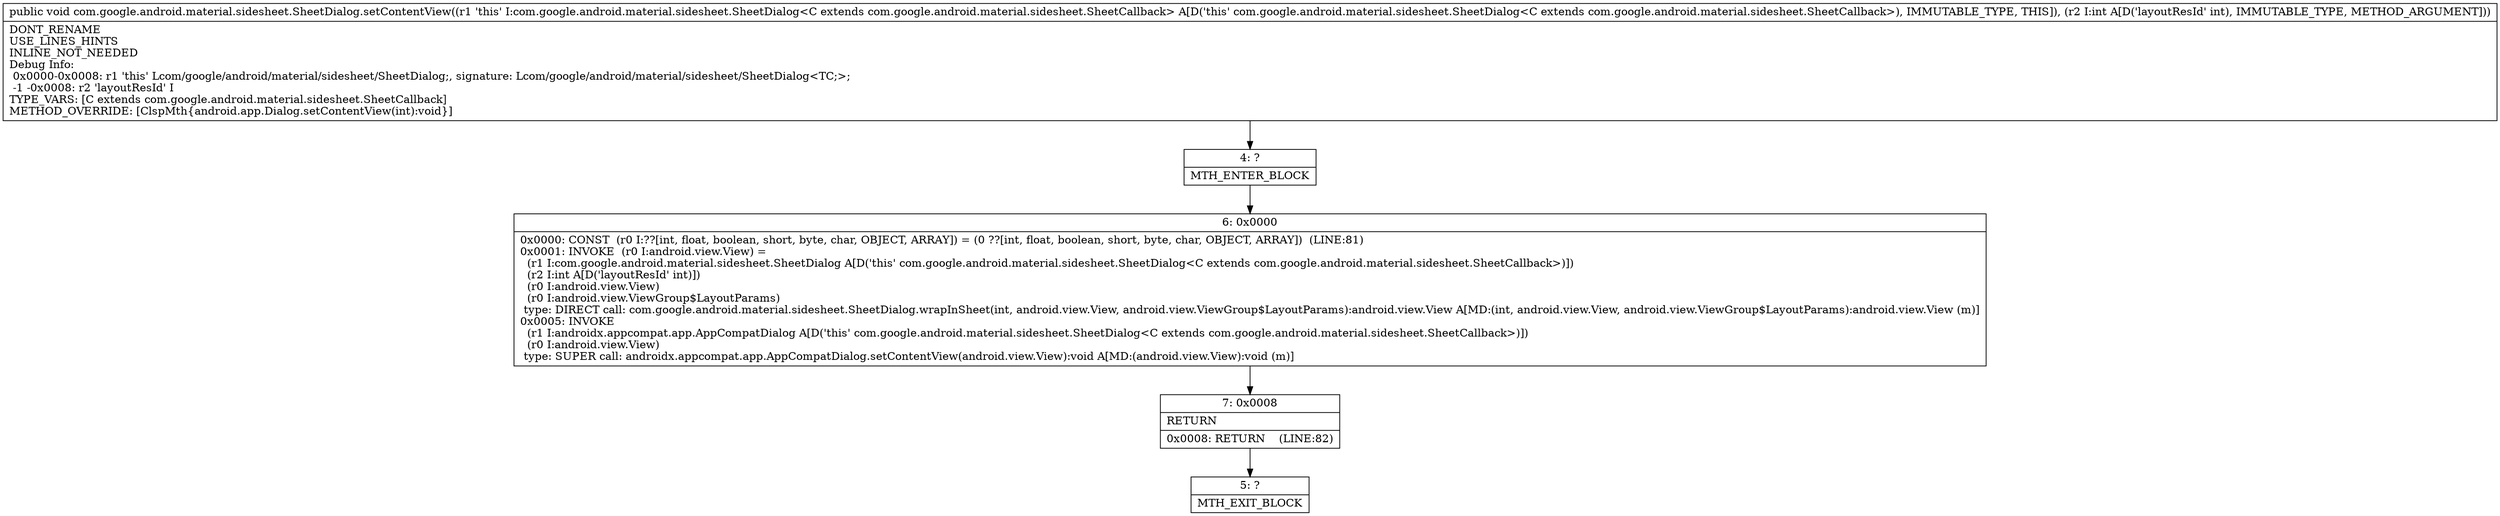 digraph "CFG forcom.google.android.material.sidesheet.SheetDialog.setContentView(I)V" {
Node_4 [shape=record,label="{4\:\ ?|MTH_ENTER_BLOCK\l}"];
Node_6 [shape=record,label="{6\:\ 0x0000|0x0000: CONST  (r0 I:??[int, float, boolean, short, byte, char, OBJECT, ARRAY]) = (0 ??[int, float, boolean, short, byte, char, OBJECT, ARRAY])  (LINE:81)\l0x0001: INVOKE  (r0 I:android.view.View) = \l  (r1 I:com.google.android.material.sidesheet.SheetDialog A[D('this' com.google.android.material.sidesheet.SheetDialog\<C extends com.google.android.material.sidesheet.SheetCallback\>)])\l  (r2 I:int A[D('layoutResId' int)])\l  (r0 I:android.view.View)\l  (r0 I:android.view.ViewGroup$LayoutParams)\l type: DIRECT call: com.google.android.material.sidesheet.SheetDialog.wrapInSheet(int, android.view.View, android.view.ViewGroup$LayoutParams):android.view.View A[MD:(int, android.view.View, android.view.ViewGroup$LayoutParams):android.view.View (m)]\l0x0005: INVOKE  \l  (r1 I:androidx.appcompat.app.AppCompatDialog A[D('this' com.google.android.material.sidesheet.SheetDialog\<C extends com.google.android.material.sidesheet.SheetCallback\>)])\l  (r0 I:android.view.View)\l type: SUPER call: androidx.appcompat.app.AppCompatDialog.setContentView(android.view.View):void A[MD:(android.view.View):void (m)]\l}"];
Node_7 [shape=record,label="{7\:\ 0x0008|RETURN\l|0x0008: RETURN    (LINE:82)\l}"];
Node_5 [shape=record,label="{5\:\ ?|MTH_EXIT_BLOCK\l}"];
MethodNode[shape=record,label="{public void com.google.android.material.sidesheet.SheetDialog.setContentView((r1 'this' I:com.google.android.material.sidesheet.SheetDialog\<C extends com.google.android.material.sidesheet.SheetCallback\> A[D('this' com.google.android.material.sidesheet.SheetDialog\<C extends com.google.android.material.sidesheet.SheetCallback\>), IMMUTABLE_TYPE, THIS]), (r2 I:int A[D('layoutResId' int), IMMUTABLE_TYPE, METHOD_ARGUMENT]))  | DONT_RENAME\lUSE_LINES_HINTS\lINLINE_NOT_NEEDED\lDebug Info:\l  0x0000\-0x0008: r1 'this' Lcom\/google\/android\/material\/sidesheet\/SheetDialog;, signature: Lcom\/google\/android\/material\/sidesheet\/SheetDialog\<TC;\>;\l  \-1 \-0x0008: r2 'layoutResId' I\lTYPE_VARS: [C extends com.google.android.material.sidesheet.SheetCallback]\lMETHOD_OVERRIDE: [ClspMth\{android.app.Dialog.setContentView(int):void\}]\l}"];
MethodNode -> Node_4;Node_4 -> Node_6;
Node_6 -> Node_7;
Node_7 -> Node_5;
}


